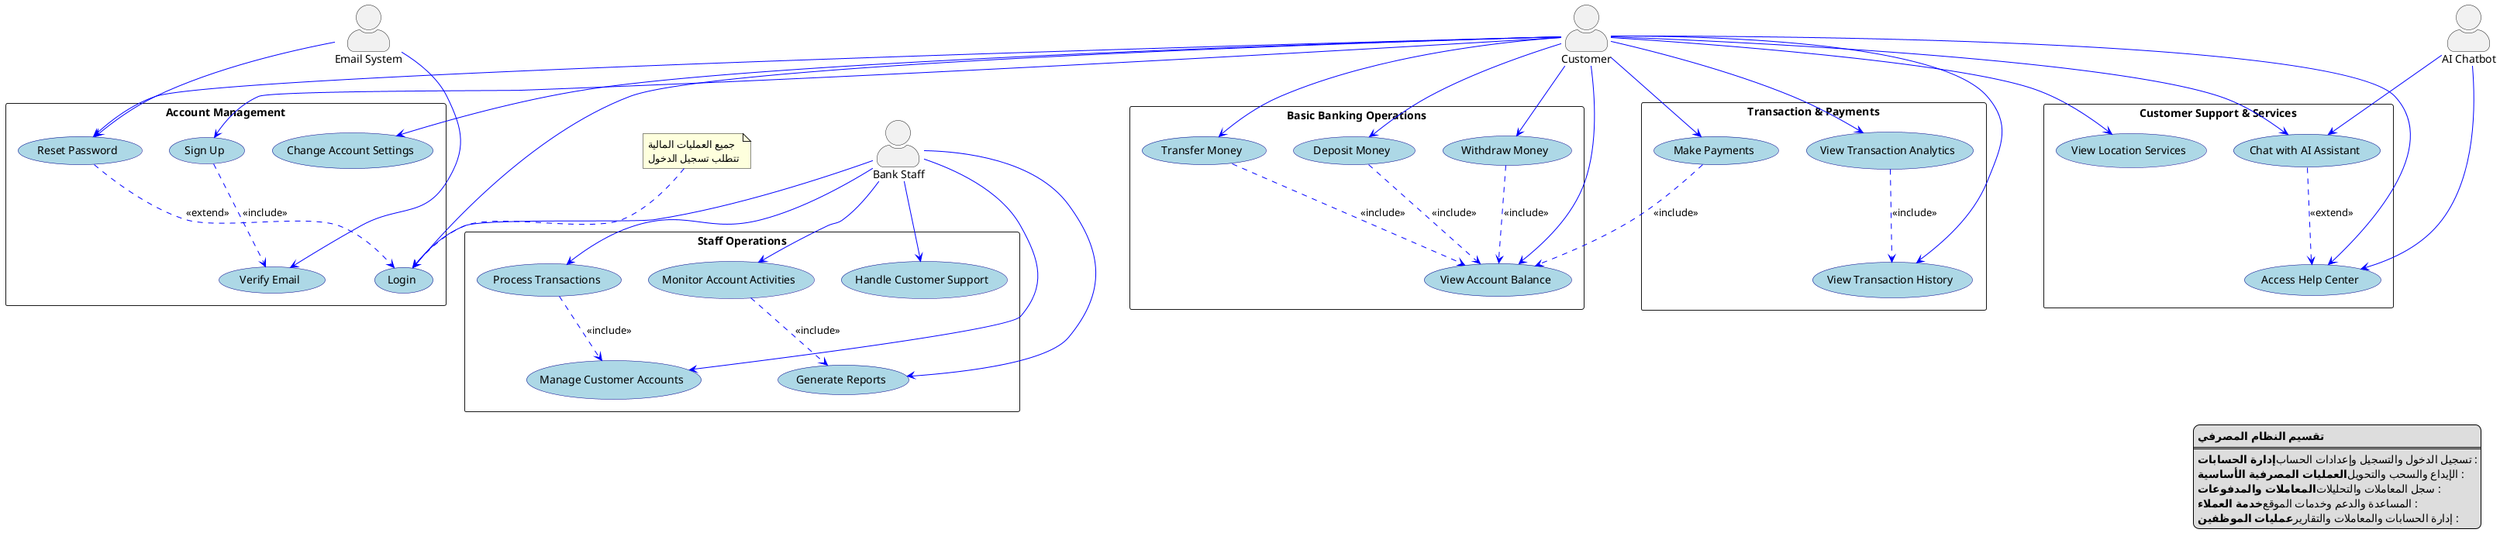 @startuml Banking System Use Case

skinparam actorStyle awesome
skinparam usecase {
  BackgroundColor LightBlue
  BorderColor DarkBlue
  ArrowColor Blue
}

'Actors
actor "Customer" as customer
actor "Bank Staff" as staff
actor "AI Chatbot" as chatbot
actor "Email System" as email

'Main Banking Package
rectangle "Account Management" {
  usecase "Login" as UC1
  usecase "Sign Up" as UC1_1
  usecase "Verify Email" as UC1_2
  usecase "Reset Password" as UC1_3
  usecase "Change Account Settings" as UC18
}

rectangle "Basic Banking Operations" {
  usecase "View Account Balance" as UC2
  usecase "Transfer Money" as UC3
  usecase "Deposit Money" as UC4
  usecase "Withdraw Money" as UC5
}

rectangle "Transaction & Payments" {
  usecase "View Transaction History" as UC6
  usecase "Make Payments" as UC13
  usecase "View Transaction Analytics" as UC19
}

rectangle "Customer Support & Services" {
  usecase "Access Help Center" as UC15
  usecase "Chat with AI Assistant" as UC16
  usecase "View Location Services" as UC17
}

rectangle "Staff Operations" {
  usecase "Manage Customer Accounts" as UC7
  usecase "Process Transactions" as UC8
  usecase "Generate Reports" as UC9
  usecase "Monitor Account Activities" as UC20
  usecase "Handle Customer Support" as UC21
}

'Customer to Account Management
customer --> UC1
customer --> UC1_1
customer --> UC1_3
customer --> UC18

'Customer to Basic Operations
customer --> UC2
customer --> UC3
customer --> UC4
customer --> UC5

'Customer to Transactions
customer --> UC6
customer --> UC13
customer --> UC19

'Customer to Support
customer --> UC15
customer --> UC16
customer --> UC17

'Staff Relationships
staff --> UC1
staff --> UC7
staff --> UC8
staff --> UC9
staff --> UC20
staff --> UC21

'Support Systems
chatbot --> UC16
chatbot --> UC15
email --> UC1_2
email --> UC1_3

'Dependencies
UC1_1 ..> UC1_2 : <<include>>
UC3 ..> UC2 : <<include>>
UC4 ..> UC2 : <<include>>
UC5 ..> UC2 : <<include>>
UC8 ..> UC7 : <<include>>
UC13 ..> UC2 : <<include>>
UC19 ..> UC6 : <<include>>
UC1_3 ..> UC1 : <<extend>>
UC16 ..> UC15 : <<extend>>
UC20 ..> UC9 : <<include>>

note "جميع العمليات المالية\nتتطلب تسجيل الدخول" as N1
N1 .. UC1

legend right
  **تقسيم النظام المصرفي**
  ====
  **إدارة الحسابات**: تسجيل الدخول والتسجيل وإعدادات الحساب
  **العمليات المصرفية الأساسية**: الإيداع والسحب والتحويل
  **المعاملات والمدفوعات**: سجل المعاملات والتحليلات
  **خدمة العملاء**: المساعدة والدعم وخدمات الموقع
  **عمليات الموظفين**: إدارة الحسابات والمعاملات والتقارير
endlegend

@enduml 